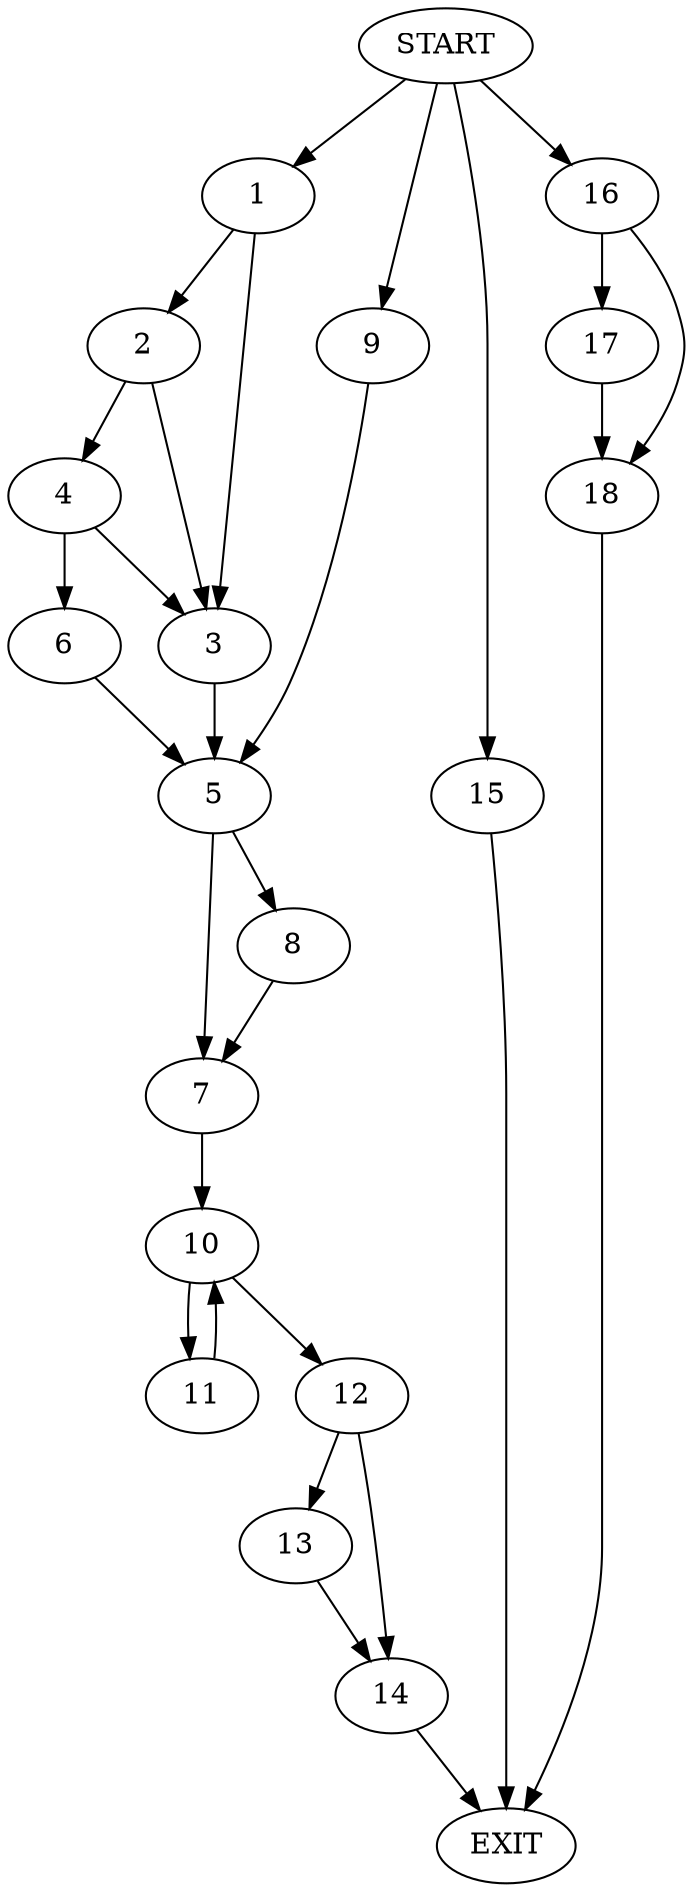 digraph {
0 [label="START"]
19 [label="EXIT"]
0 -> 1
1 -> 2
1 -> 3
2 -> 3
2 -> 4
3 -> 5
4 -> 6
4 -> 3
6 -> 5
5 -> 7
5 -> 8
0 -> 9
9 -> 5
8 -> 7
7 -> 10
10 -> 11
10 -> 12
11 -> 10
12 -> 13
12 -> 14
0 -> 15
15 -> 19
13 -> 14
14 -> 19
0 -> 16
16 -> 17
16 -> 18
18 -> 19
17 -> 18
}
